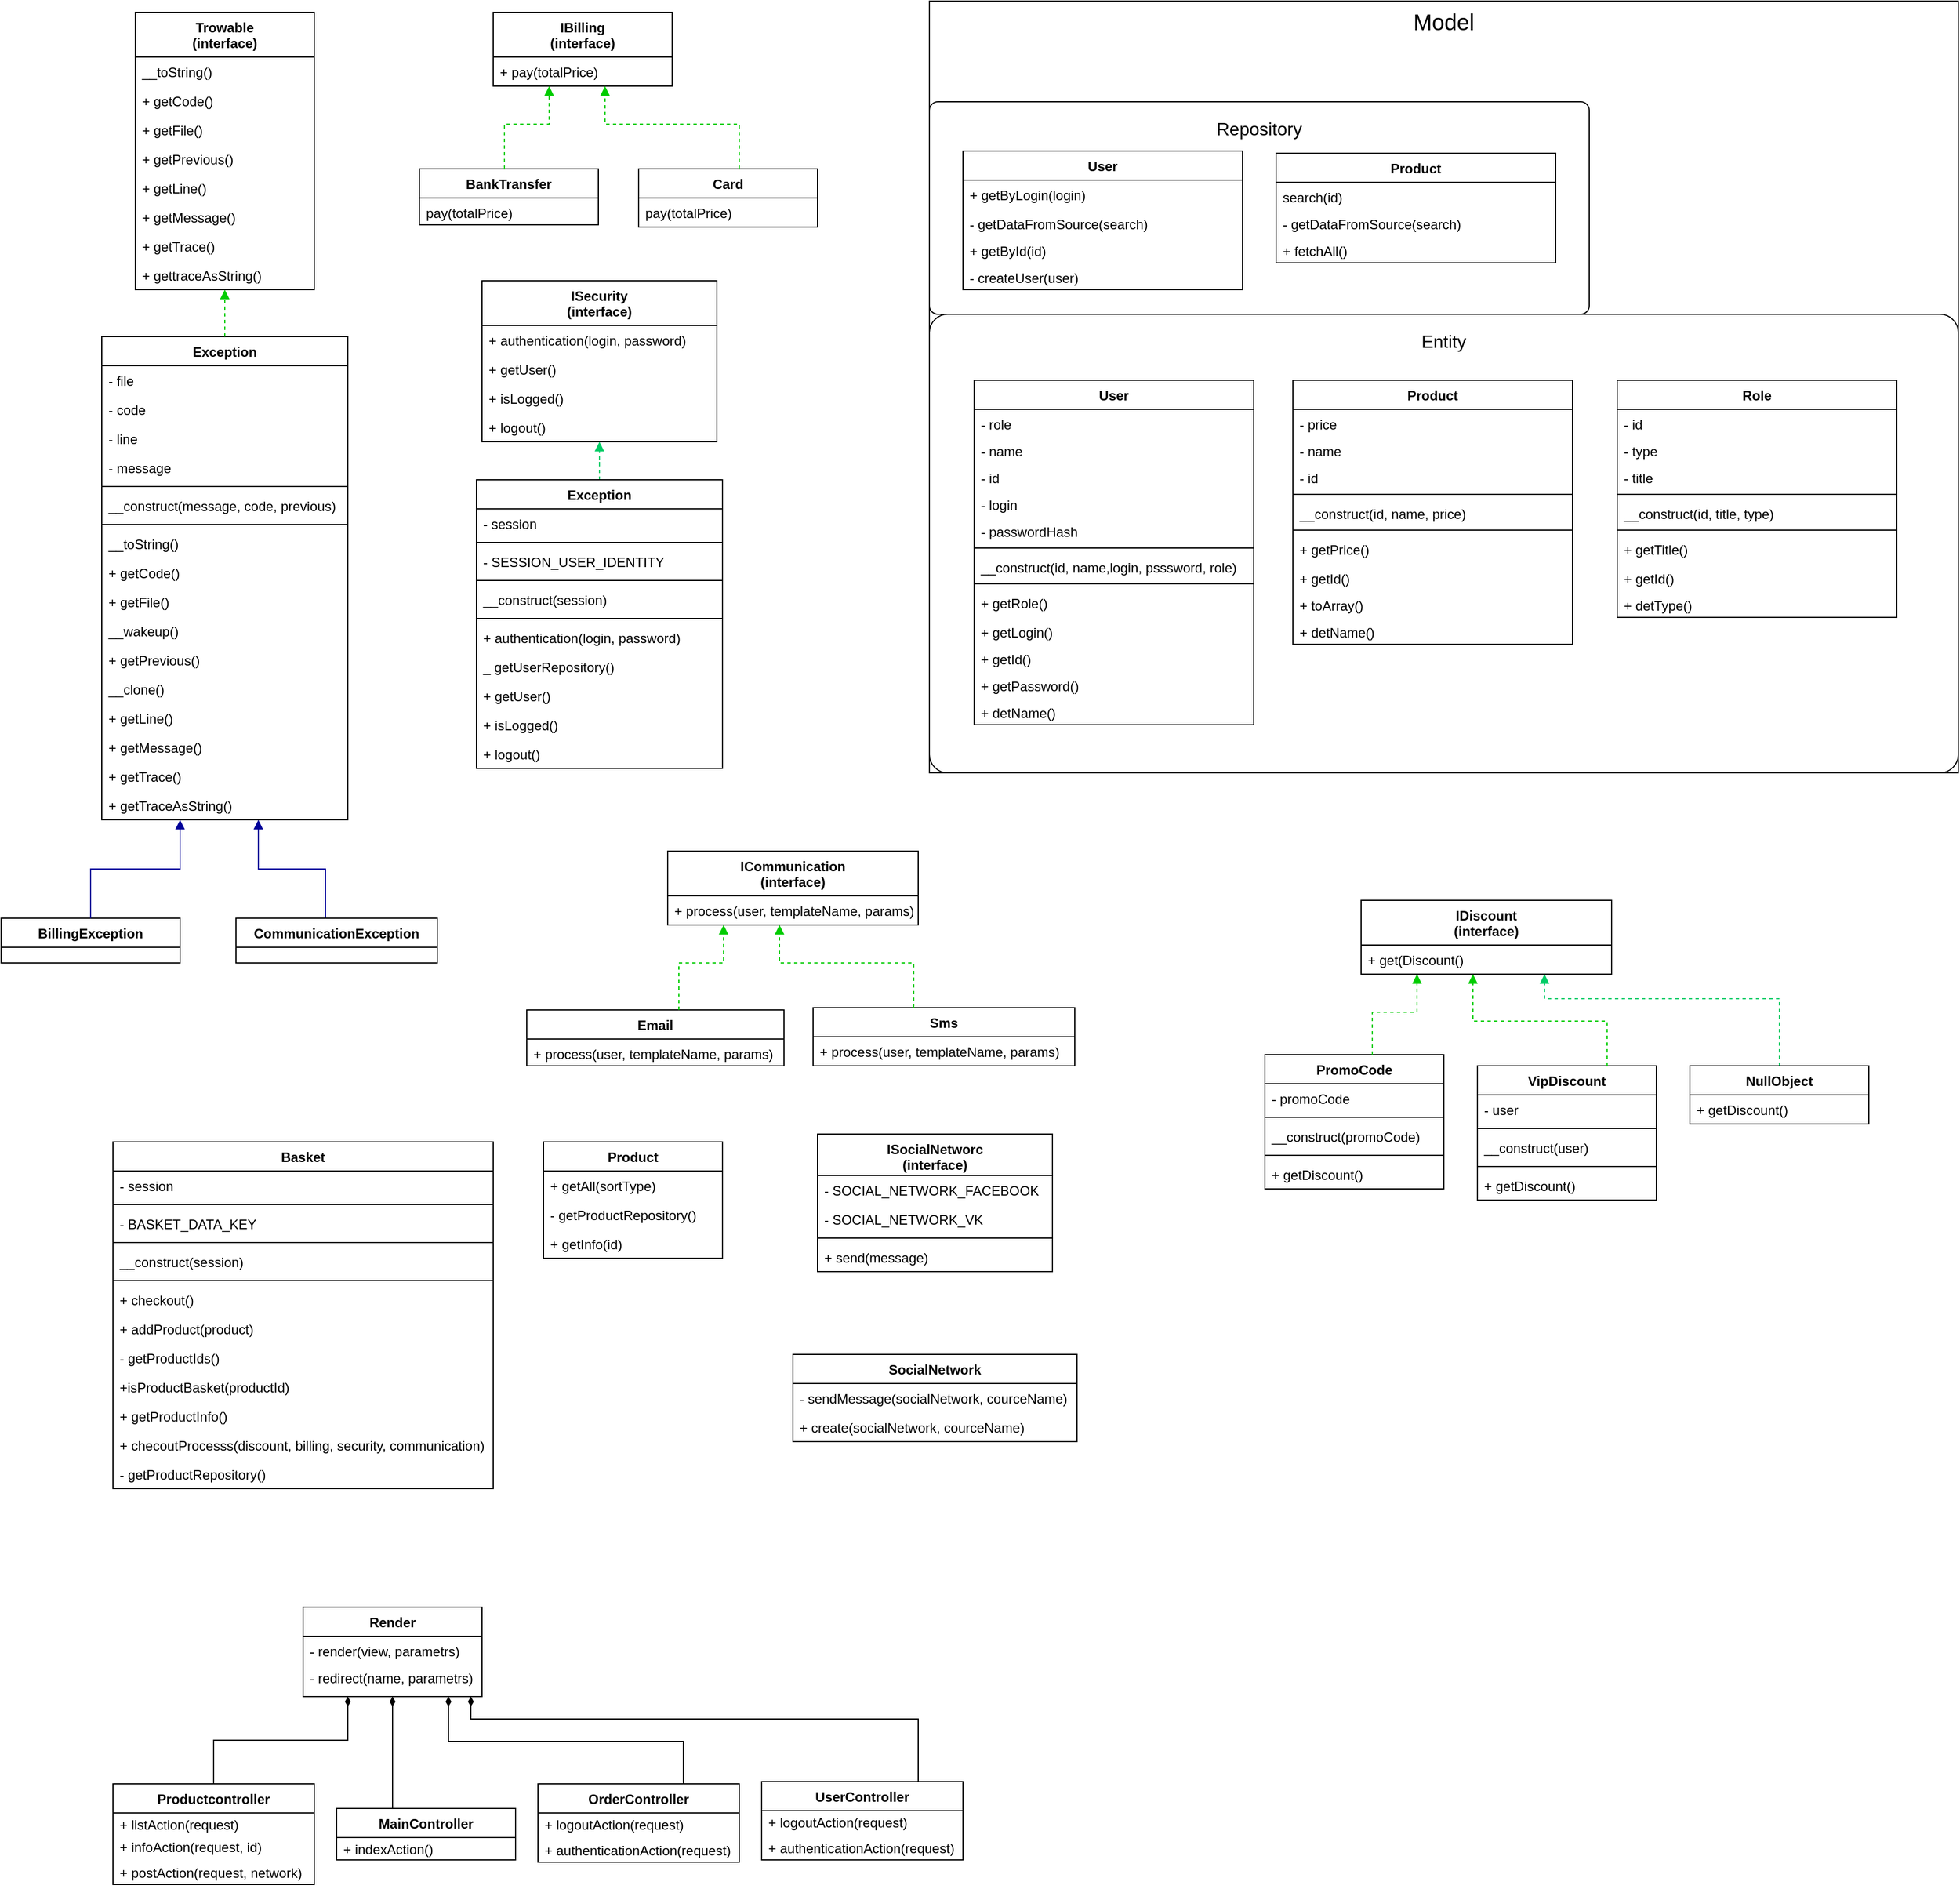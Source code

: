 <mxfile compressed="true" version="13.7.9" type="device"><diagram id="uSmr3fEIzn588PMdp9_C" name="src"><mxGraphModel dx="2926" dy="1669" grid="1" gridSize="10" guides="1" tooltips="1" connect="1" arrows="1" fold="1" page="1" pageScale="1" pageWidth="827" pageHeight="1169" math="0" shadow="0"><root><mxCell id="AjKoOlAmnbG5ZZsNRelX-0"/><mxCell id="AjKoOlAmnbG5ZZsNRelX-1" parent="AjKoOlAmnbG5ZZsNRelX-0"/><mxCell id="YxoAtzDly_9prA72UDL7-36" value="" style="group" vertex="1" connectable="0" parent="AjKoOlAmnbG5ZZsNRelX-1"><mxGeometry x="870" y="350" width="920" height="410" as="geometry"/></mxCell><mxCell id="fsxRMZ1pq0o8Eu8dnkQh-1" value="&lt;font style=&quot;font-size: 20px;&quot;&gt;Model&lt;/font&gt;" style="rounded=0;whiteSpace=wrap;html=1;strokeWidth=1;align=center;verticalAlign=top;fontSize=20;" vertex="1" parent="YxoAtzDly_9prA72UDL7-36"><mxGeometry y="-280" width="920" height="690" as="geometry"/></mxCell><mxCell id="YxoAtzDly_9prA72UDL7-0" value="&lt;p style=&quot;line-height: 100%&quot;&gt;&lt;span style=&quot;font-size: 16px&quot;&gt;Entity&lt;/span&gt;&lt;br&gt;&lt;/p&gt;" style="rounded=1;whiteSpace=wrap;html=1;align=center;perimeter=rectanglePerimeter;strokeWidth=1;perimeterSpacing=1;arcSize=4;verticalAlign=top;" vertex="1" parent="YxoAtzDly_9prA72UDL7-36"><mxGeometry width="920" height="410" as="geometry"/></mxCell><mxCell id="YxoAtzDly_9prA72UDL7-1" value="User" style="swimlane;fontStyle=1;align=center;verticalAlign=top;childLayout=stackLayout;horizontal=1;startSize=26;horizontalStack=0;resizeParent=1;resizeParentMax=0;resizeLast=0;collapsible=1;marginBottom=0;html=0;" vertex="1" parent="YxoAtzDly_9prA72UDL7-36"><mxGeometry x="40" y="59" width="250" height="308" as="geometry"/></mxCell><mxCell id="YxoAtzDly_9prA72UDL7-2" value="- role" style="text;strokeColor=none;fillColor=none;align=left;verticalAlign=top;spacingLeft=4;spacingRight=4;overflow=hidden;rotatable=0;points=[[0,0.5],[1,0.5]];portConstraint=eastwest;" vertex="1" parent="YxoAtzDly_9prA72UDL7-1"><mxGeometry y="26" width="250" height="24" as="geometry"/></mxCell><mxCell id="YxoAtzDly_9prA72UDL7-3" value="- name" style="text;strokeColor=none;fillColor=none;align=left;verticalAlign=top;spacingLeft=4;spacingRight=4;overflow=hidden;rotatable=0;points=[[0,0.5],[1,0.5]];portConstraint=eastwest;" vertex="1" parent="YxoAtzDly_9prA72UDL7-1"><mxGeometry y="50" width="250" height="24" as="geometry"/></mxCell><mxCell id="YxoAtzDly_9prA72UDL7-4" value="- id" style="text;strokeColor=none;fillColor=none;align=left;verticalAlign=top;spacingLeft=4;spacingRight=4;overflow=hidden;rotatable=0;points=[[0,0.5],[1,0.5]];portConstraint=eastwest;" vertex="1" parent="YxoAtzDly_9prA72UDL7-1"><mxGeometry y="74" width="250" height="24" as="geometry"/></mxCell><mxCell id="YxoAtzDly_9prA72UDL7-5" value="- login" style="text;strokeColor=none;fillColor=none;align=left;verticalAlign=top;spacingLeft=4;spacingRight=4;overflow=hidden;rotatable=0;points=[[0,0.5],[1,0.5]];portConstraint=eastwest;" vertex="1" parent="YxoAtzDly_9prA72UDL7-1"><mxGeometry y="98" width="250" height="24" as="geometry"/></mxCell><mxCell id="YxoAtzDly_9prA72UDL7-6" value="- passwordHash" style="text;strokeColor=none;fillColor=none;align=left;verticalAlign=top;spacingLeft=4;spacingRight=4;overflow=hidden;rotatable=0;points=[[0,0.5],[1,0.5]];portConstraint=eastwest;" vertex="1" parent="YxoAtzDly_9prA72UDL7-1"><mxGeometry y="122" width="250" height="24" as="geometry"/></mxCell><mxCell id="YxoAtzDly_9prA72UDL7-7" value="" style="line;strokeWidth=1;fillColor=none;align=left;verticalAlign=middle;spacingTop=-1;spacingLeft=3;spacingRight=3;rotatable=0;labelPosition=right;points=[];portConstraint=eastwest;" vertex="1" parent="YxoAtzDly_9prA72UDL7-1"><mxGeometry y="146" width="250" height="8" as="geometry"/></mxCell><mxCell id="YxoAtzDly_9prA72UDL7-8" value="__construct(id, name,login, psssword, role)" style="text;strokeColor=none;fillColor=none;align=left;verticalAlign=top;spacingLeft=4;spacingRight=4;overflow=hidden;rotatable=0;points=[[0,0.5],[1,0.5]];portConstraint=eastwest;" vertex="1" parent="YxoAtzDly_9prA72UDL7-1"><mxGeometry y="154" width="250" height="24" as="geometry"/></mxCell><mxCell id="YxoAtzDly_9prA72UDL7-9" value="" style="line;strokeWidth=1;fillColor=none;align=left;verticalAlign=middle;spacingTop=-1;spacingLeft=3;spacingRight=3;rotatable=0;labelPosition=right;points=[];portConstraint=eastwest;" vertex="1" parent="YxoAtzDly_9prA72UDL7-1"><mxGeometry y="178" width="250" height="8" as="geometry"/></mxCell><mxCell id="YxoAtzDly_9prA72UDL7-10" value="+ getRole()" style="text;strokeColor=none;fillColor=none;align=left;verticalAlign=top;spacingLeft=4;spacingRight=4;overflow=hidden;rotatable=0;points=[[0,0.5],[1,0.5]];portConstraint=eastwest;" vertex="1" parent="YxoAtzDly_9prA72UDL7-1"><mxGeometry y="186" width="250" height="26" as="geometry"/></mxCell><mxCell id="YxoAtzDly_9prA72UDL7-11" value="+ getLogin()" style="text;strokeColor=none;fillColor=none;align=left;verticalAlign=top;spacingLeft=4;spacingRight=4;overflow=hidden;rotatable=0;points=[[0,0.5],[1,0.5]];portConstraint=eastwest;" vertex="1" parent="YxoAtzDly_9prA72UDL7-1"><mxGeometry y="212" width="250" height="24" as="geometry"/></mxCell><mxCell id="YxoAtzDly_9prA72UDL7-12" value="+ getId()" style="text;strokeColor=none;fillColor=none;align=left;verticalAlign=top;spacingLeft=4;spacingRight=4;overflow=hidden;rotatable=0;points=[[0,0.5],[1,0.5]];portConstraint=eastwest;" vertex="1" parent="YxoAtzDly_9prA72UDL7-1"><mxGeometry y="236" width="250" height="24" as="geometry"/></mxCell><mxCell id="YxoAtzDly_9prA72UDL7-13" value="+ getPassword()" style="text;strokeColor=none;fillColor=none;align=left;verticalAlign=top;spacingLeft=4;spacingRight=4;overflow=hidden;rotatable=0;points=[[0,0.5],[1,0.5]];portConstraint=eastwest;" vertex="1" parent="YxoAtzDly_9prA72UDL7-1"><mxGeometry y="260" width="250" height="24" as="geometry"/></mxCell><mxCell id="YxoAtzDly_9prA72UDL7-14" value="+ detName()" style="text;strokeColor=none;fillColor=none;align=left;verticalAlign=top;spacingLeft=4;spacingRight=4;overflow=hidden;rotatable=0;points=[[0,0.5],[1,0.5]];portConstraint=eastwest;" vertex="1" parent="YxoAtzDly_9prA72UDL7-1"><mxGeometry y="284" width="250" height="24" as="geometry"/></mxCell><mxCell id="YxoAtzDly_9prA72UDL7-15" value="Product" style="swimlane;fontStyle=1;align=center;verticalAlign=top;childLayout=stackLayout;horizontal=1;startSize=26;horizontalStack=0;resizeParent=1;resizeParentMax=0;resizeLast=0;collapsible=1;marginBottom=0;html=0;" vertex="1" parent="YxoAtzDly_9prA72UDL7-36"><mxGeometry x="325" y="59" width="250" height="236" as="geometry"/></mxCell><mxCell id="YxoAtzDly_9prA72UDL7-16" value="- price" style="text;strokeColor=none;fillColor=none;align=left;verticalAlign=top;spacingLeft=4;spacingRight=4;overflow=hidden;rotatable=0;points=[[0,0.5],[1,0.5]];portConstraint=eastwest;" vertex="1" parent="YxoAtzDly_9prA72UDL7-15"><mxGeometry y="26" width="250" height="24" as="geometry"/></mxCell><mxCell id="YxoAtzDly_9prA72UDL7-17" value="- name" style="text;strokeColor=none;fillColor=none;align=left;verticalAlign=top;spacingLeft=4;spacingRight=4;overflow=hidden;rotatable=0;points=[[0,0.5],[1,0.5]];portConstraint=eastwest;" vertex="1" parent="YxoAtzDly_9prA72UDL7-15"><mxGeometry y="50" width="250" height="24" as="geometry"/></mxCell><mxCell id="YxoAtzDly_9prA72UDL7-18" value="- id" style="text;strokeColor=none;fillColor=none;align=left;verticalAlign=top;spacingLeft=4;spacingRight=4;overflow=hidden;rotatable=0;points=[[0,0.5],[1,0.5]];portConstraint=eastwest;" vertex="1" parent="YxoAtzDly_9prA72UDL7-15"><mxGeometry y="74" width="250" height="24" as="geometry"/></mxCell><mxCell id="YxoAtzDly_9prA72UDL7-19" value="" style="line;strokeWidth=1;fillColor=none;align=left;verticalAlign=middle;spacingTop=-1;spacingLeft=3;spacingRight=3;rotatable=0;labelPosition=right;points=[];portConstraint=eastwest;" vertex="1" parent="YxoAtzDly_9prA72UDL7-15"><mxGeometry y="98" width="250" height="8" as="geometry"/></mxCell><mxCell id="YxoAtzDly_9prA72UDL7-20" value="__construct(id, name, price)" style="text;strokeColor=none;fillColor=none;align=left;verticalAlign=top;spacingLeft=4;spacingRight=4;overflow=hidden;rotatable=0;points=[[0,0.5],[1,0.5]];portConstraint=eastwest;" vertex="1" parent="YxoAtzDly_9prA72UDL7-15"><mxGeometry y="106" width="250" height="24" as="geometry"/></mxCell><mxCell id="YxoAtzDly_9prA72UDL7-21" value="" style="line;strokeWidth=1;fillColor=none;align=left;verticalAlign=middle;spacingTop=-1;spacingLeft=3;spacingRight=3;rotatable=0;labelPosition=right;points=[];portConstraint=eastwest;" vertex="1" parent="YxoAtzDly_9prA72UDL7-15"><mxGeometry y="130" width="250" height="8" as="geometry"/></mxCell><mxCell id="YxoAtzDly_9prA72UDL7-22" value="+ getPrice()" style="text;strokeColor=none;fillColor=none;align=left;verticalAlign=top;spacingLeft=4;spacingRight=4;overflow=hidden;rotatable=0;points=[[0,0.5],[1,0.5]];portConstraint=eastwest;" vertex="1" parent="YxoAtzDly_9prA72UDL7-15"><mxGeometry y="138" width="250" height="26" as="geometry"/></mxCell><mxCell id="YxoAtzDly_9prA72UDL7-23" value="+ getId()" style="text;strokeColor=none;fillColor=none;align=left;verticalAlign=top;spacingLeft=4;spacingRight=4;overflow=hidden;rotatable=0;points=[[0,0.5],[1,0.5]];portConstraint=eastwest;" vertex="1" parent="YxoAtzDly_9prA72UDL7-15"><mxGeometry y="164" width="250" height="24" as="geometry"/></mxCell><mxCell id="YxoAtzDly_9prA72UDL7-24" value="+ toArray()" style="text;strokeColor=none;fillColor=none;align=left;verticalAlign=top;spacingLeft=4;spacingRight=4;overflow=hidden;rotatable=0;points=[[0,0.5],[1,0.5]];portConstraint=eastwest;" vertex="1" parent="YxoAtzDly_9prA72UDL7-15"><mxGeometry y="188" width="250" height="24" as="geometry"/></mxCell><mxCell id="YxoAtzDly_9prA72UDL7-25" value="+ detName()" style="text;strokeColor=none;fillColor=none;align=left;verticalAlign=top;spacingLeft=4;spacingRight=4;overflow=hidden;rotatable=0;points=[[0,0.5],[1,0.5]];portConstraint=eastwest;" vertex="1" parent="YxoAtzDly_9prA72UDL7-15"><mxGeometry y="212" width="250" height="24" as="geometry"/></mxCell><mxCell id="YxoAtzDly_9prA72UDL7-26" value="Role" style="swimlane;fontStyle=1;align=center;verticalAlign=top;childLayout=stackLayout;horizontal=1;startSize=26;horizontalStack=0;resizeParent=1;resizeParentMax=0;resizeLast=0;collapsible=1;marginBottom=0;html=0;" vertex="1" parent="YxoAtzDly_9prA72UDL7-36"><mxGeometry x="615" y="59" width="250" height="212" as="geometry"/></mxCell><mxCell id="YxoAtzDly_9prA72UDL7-27" value="- id" style="text;strokeColor=none;fillColor=none;align=left;verticalAlign=top;spacingLeft=4;spacingRight=4;overflow=hidden;rotatable=0;points=[[0,0.5],[1,0.5]];portConstraint=eastwest;" vertex="1" parent="YxoAtzDly_9prA72UDL7-26"><mxGeometry y="26" width="250" height="24" as="geometry"/></mxCell><mxCell id="YxoAtzDly_9prA72UDL7-28" value="- type" style="text;strokeColor=none;fillColor=none;align=left;verticalAlign=top;spacingLeft=4;spacingRight=4;overflow=hidden;rotatable=0;points=[[0,0.5],[1,0.5]];portConstraint=eastwest;" vertex="1" parent="YxoAtzDly_9prA72UDL7-26"><mxGeometry y="50" width="250" height="24" as="geometry"/></mxCell><mxCell id="YxoAtzDly_9prA72UDL7-29" value="- title" style="text;strokeColor=none;fillColor=none;align=left;verticalAlign=top;spacingLeft=4;spacingRight=4;overflow=hidden;rotatable=0;points=[[0,0.5],[1,0.5]];portConstraint=eastwest;" vertex="1" parent="YxoAtzDly_9prA72UDL7-26"><mxGeometry y="74" width="250" height="24" as="geometry"/></mxCell><mxCell id="YxoAtzDly_9prA72UDL7-30" value="" style="line;strokeWidth=1;fillColor=none;align=left;verticalAlign=middle;spacingTop=-1;spacingLeft=3;spacingRight=3;rotatable=0;labelPosition=right;points=[];portConstraint=eastwest;" vertex="1" parent="YxoAtzDly_9prA72UDL7-26"><mxGeometry y="98" width="250" height="8" as="geometry"/></mxCell><mxCell id="YxoAtzDly_9prA72UDL7-31" value="__construct(id, title, type)" style="text;strokeColor=none;fillColor=none;align=left;verticalAlign=top;spacingLeft=4;spacingRight=4;overflow=hidden;rotatable=0;points=[[0,0.5],[1,0.5]];portConstraint=eastwest;" vertex="1" parent="YxoAtzDly_9prA72UDL7-26"><mxGeometry y="106" width="250" height="24" as="geometry"/></mxCell><mxCell id="YxoAtzDly_9prA72UDL7-32" value="" style="line;strokeWidth=1;fillColor=none;align=left;verticalAlign=middle;spacingTop=-1;spacingLeft=3;spacingRight=3;rotatable=0;labelPosition=right;points=[];portConstraint=eastwest;" vertex="1" parent="YxoAtzDly_9prA72UDL7-26"><mxGeometry y="130" width="250" height="8" as="geometry"/></mxCell><mxCell id="YxoAtzDly_9prA72UDL7-33" value="+ getTitle()" style="text;strokeColor=none;fillColor=none;align=left;verticalAlign=top;spacingLeft=4;spacingRight=4;overflow=hidden;rotatable=0;points=[[0,0.5],[1,0.5]];portConstraint=eastwest;" vertex="1" parent="YxoAtzDly_9prA72UDL7-26"><mxGeometry y="138" width="250" height="26" as="geometry"/></mxCell><mxCell id="YxoAtzDly_9prA72UDL7-34" value="+ getId()" style="text;strokeColor=none;fillColor=none;align=left;verticalAlign=top;spacingLeft=4;spacingRight=4;overflow=hidden;rotatable=0;points=[[0,0.5],[1,0.5]];portConstraint=eastwest;" vertex="1" parent="YxoAtzDly_9prA72UDL7-26"><mxGeometry y="164" width="250" height="24" as="geometry"/></mxCell><mxCell id="YxoAtzDly_9prA72UDL7-35" value="+ detType()" style="text;strokeColor=none;fillColor=none;align=left;verticalAlign=top;spacingLeft=4;spacingRight=4;overflow=hidden;rotatable=0;points=[[0,0.5],[1,0.5]];portConstraint=eastwest;" vertex="1" parent="YxoAtzDly_9prA72UDL7-26"><mxGeometry y="188" width="250" height="24" as="geometry"/></mxCell><mxCell id="5Djy71Hk8HYuBLOif_Y2-0" value="&lt;p style=&quot;line-height: 100%&quot;&gt;&lt;span style=&quot;font-size: 16px&quot;&gt;Repository&lt;/span&gt;&lt;br&gt;&lt;/p&gt;" style="rounded=1;whiteSpace=wrap;html=1;align=center;perimeter=rectanglePerimeter;strokeWidth=1;perimeterSpacing=1;arcSize=4;verticalAlign=top;" vertex="1" parent="AjKoOlAmnbG5ZZsNRelX-1"><mxGeometry x="870" y="160" width="590" height="190" as="geometry"/></mxCell><mxCell id="5Djy71Hk8HYuBLOif_Y2-1" value="User" style="swimlane;fontStyle=1;align=center;verticalAlign=top;childLayout=stackLayout;horizontal=1;startSize=26;horizontalStack=0;resizeParent=1;resizeParentMax=0;resizeLast=0;collapsible=1;marginBottom=0;html=0;" vertex="1" parent="AjKoOlAmnbG5ZZsNRelX-1"><mxGeometry x="900" y="204" width="250" height="124" as="geometry"/></mxCell><mxCell id="5Djy71Hk8HYuBLOif_Y2-2" value="+ getByLogin(login)" style="text;strokeColor=none;fillColor=none;align=left;verticalAlign=top;spacingLeft=4;spacingRight=4;overflow=hidden;rotatable=0;points=[[0,0.5],[1,0.5]];portConstraint=eastwest;" vertex="1" parent="5Djy71Hk8HYuBLOif_Y2-1"><mxGeometry y="26" width="250" height="26" as="geometry"/></mxCell><mxCell id="5Djy71Hk8HYuBLOif_Y2-3" value="- getDataFromSource(search)" style="text;strokeColor=none;fillColor=none;align=left;verticalAlign=top;spacingLeft=4;spacingRight=4;overflow=hidden;rotatable=0;points=[[0,0.5],[1,0.5]];portConstraint=eastwest;" vertex="1" parent="5Djy71Hk8HYuBLOif_Y2-1"><mxGeometry y="52" width="250" height="24" as="geometry"/></mxCell><mxCell id="5Djy71Hk8HYuBLOif_Y2-4" value="+ getById(id)" style="text;strokeColor=none;fillColor=none;align=left;verticalAlign=top;spacingLeft=4;spacingRight=4;overflow=hidden;rotatable=0;points=[[0,0.5],[1,0.5]];portConstraint=eastwest;" vertex="1" parent="5Djy71Hk8HYuBLOif_Y2-1"><mxGeometry y="76" width="250" height="24" as="geometry"/></mxCell><mxCell id="5Djy71Hk8HYuBLOif_Y2-5" value="- createUser(user)" style="text;strokeColor=none;fillColor=none;align=left;verticalAlign=top;spacingLeft=4;spacingRight=4;overflow=hidden;rotatable=0;points=[[0,0.5],[1,0.5]];portConstraint=eastwest;" vertex="1" parent="5Djy71Hk8HYuBLOif_Y2-1"><mxGeometry y="100" width="250" height="24" as="geometry"/></mxCell><mxCell id="5Djy71Hk8HYuBLOif_Y2-6" value="Product" style="swimlane;fontStyle=1;align=center;verticalAlign=top;childLayout=stackLayout;horizontal=1;startSize=26;horizontalStack=0;resizeParent=1;resizeParentMax=0;resizeLast=0;collapsible=1;marginBottom=0;html=0;" vertex="1" parent="AjKoOlAmnbG5ZZsNRelX-1"><mxGeometry x="1180" y="206" width="250" height="98" as="geometry"/></mxCell><mxCell id="5Djy71Hk8HYuBLOif_Y2-7" value="search(id)" style="text;strokeColor=none;fillColor=none;align=left;verticalAlign=top;spacingLeft=4;spacingRight=4;overflow=hidden;rotatable=0;points=[[0,0.5],[1,0.5]];portConstraint=eastwest;" vertex="1" parent="5Djy71Hk8HYuBLOif_Y2-6"><mxGeometry y="26" width="250" height="24" as="geometry"/></mxCell><mxCell id="5Djy71Hk8HYuBLOif_Y2-8" value="- getDataFromSource(search)" style="text;strokeColor=none;fillColor=none;align=left;verticalAlign=top;spacingLeft=4;spacingRight=4;overflow=hidden;rotatable=0;points=[[0,0.5],[1,0.5]];portConstraint=eastwest;" vertex="1" parent="5Djy71Hk8HYuBLOif_Y2-6"><mxGeometry y="50" width="250" height="24" as="geometry"/></mxCell><mxCell id="5Djy71Hk8HYuBLOif_Y2-9" value="+ fetchAll()" style="text;strokeColor=none;fillColor=none;align=left;verticalAlign=top;spacingLeft=4;spacingRight=4;overflow=hidden;rotatable=0;points=[[0,0.5],[1,0.5]];portConstraint=eastwest;" vertex="1" parent="5Djy71Hk8HYuBLOif_Y2-6"><mxGeometry y="74" width="250" height="24" as="geometry"/></mxCell><mxCell id="MPSOg5i9q1U3nhRng5Eh-40" value="Basket" style="swimlane;fontStyle=1;align=center;verticalAlign=top;childLayout=stackLayout;horizontal=1;startSize=26;horizontalStack=0;resizeParent=1;resizeParentMax=0;resizeLast=0;collapsible=1;marginBottom=0;rounded=0;strokeWidth=1;fontSize=12;fontColor=#000000;html=0;" vertex="1" parent="AjKoOlAmnbG5ZZsNRelX-1"><mxGeometry x="140" y="1090" width="340" height="310" as="geometry"/></mxCell><mxCell id="MPSOg5i9q1U3nhRng5Eh-41" value="- session" style="text;strokeColor=none;fillColor=none;align=left;verticalAlign=top;spacingLeft=4;spacingRight=4;overflow=hidden;rotatable=0;points=[[0,0.5],[1,0.5]];portConstraint=eastwest;" vertex="1" parent="MPSOg5i9q1U3nhRng5Eh-40"><mxGeometry y="26" width="340" height="26" as="geometry"/></mxCell><mxCell id="MPSOg5i9q1U3nhRng5Eh-42" value="" style="line;strokeWidth=1;fillColor=none;align=left;verticalAlign=middle;spacingTop=-1;spacingLeft=3;spacingRight=3;rotatable=0;labelPosition=right;points=[];portConstraint=eastwest;" vertex="1" parent="MPSOg5i9q1U3nhRng5Eh-40"><mxGeometry y="52" width="340" height="8" as="geometry"/></mxCell><mxCell id="MPSOg5i9q1U3nhRng5Eh-43" value="- BASKET_DATA_KEY" style="text;strokeColor=none;fillColor=none;align=left;verticalAlign=top;spacingLeft=4;spacingRight=4;overflow=hidden;rotatable=0;points=[[0,0.5],[1,0.5]];portConstraint=eastwest;" vertex="1" parent="MPSOg5i9q1U3nhRng5Eh-40"><mxGeometry y="60" width="340" height="26" as="geometry"/></mxCell><mxCell id="MPSOg5i9q1U3nhRng5Eh-44" value="" style="line;strokeWidth=1;fillColor=none;align=left;verticalAlign=middle;spacingTop=-1;spacingLeft=3;spacingRight=3;rotatable=0;labelPosition=right;points=[];portConstraint=eastwest;" vertex="1" parent="MPSOg5i9q1U3nhRng5Eh-40"><mxGeometry y="86" width="340" height="8" as="geometry"/></mxCell><mxCell id="MPSOg5i9q1U3nhRng5Eh-46" value="__construct(session)" style="text;strokeColor=none;fillColor=none;align=left;verticalAlign=top;spacingLeft=4;spacingRight=4;overflow=hidden;rotatable=0;points=[[0,0.5],[1,0.5]];portConstraint=eastwest;" vertex="1" parent="MPSOg5i9q1U3nhRng5Eh-40"><mxGeometry y="94" width="340" height="26" as="geometry"/></mxCell><mxCell id="MPSOg5i9q1U3nhRng5Eh-45" value="" style="line;strokeWidth=1;fillColor=none;align=left;verticalAlign=middle;spacingTop=-1;spacingLeft=3;spacingRight=3;rotatable=0;labelPosition=right;points=[];portConstraint=eastwest;" vertex="1" parent="MPSOg5i9q1U3nhRng5Eh-40"><mxGeometry y="120" width="340" height="8" as="geometry"/></mxCell><mxCell id="MPSOg5i9q1U3nhRng5Eh-47" value="+ checkout()" style="text;strokeColor=none;fillColor=none;align=left;verticalAlign=top;spacingLeft=4;spacingRight=4;overflow=hidden;rotatable=0;points=[[0,0.5],[1,0.5]];portConstraint=eastwest;" vertex="1" parent="MPSOg5i9q1U3nhRng5Eh-40"><mxGeometry y="128" width="340" height="26" as="geometry"/></mxCell><mxCell id="MPSOg5i9q1U3nhRng5Eh-48" value="+ addProduct(product)" style="text;strokeColor=none;fillColor=none;align=left;verticalAlign=top;spacingLeft=4;spacingRight=4;overflow=hidden;rotatable=0;points=[[0,0.5],[1,0.5]];portConstraint=eastwest;" vertex="1" parent="MPSOg5i9q1U3nhRng5Eh-40"><mxGeometry y="154" width="340" height="26" as="geometry"/></mxCell><mxCell id="MPSOg5i9q1U3nhRng5Eh-49" value="- getProductIds()" style="text;strokeColor=none;fillColor=none;align=left;verticalAlign=top;spacingLeft=4;spacingRight=4;overflow=hidden;rotatable=0;points=[[0,0.5],[1,0.5]];portConstraint=eastwest;" vertex="1" parent="MPSOg5i9q1U3nhRng5Eh-40"><mxGeometry y="180" width="340" height="26" as="geometry"/></mxCell><mxCell id="MPSOg5i9q1U3nhRng5Eh-50" value="+isProductBasket(productId)" style="text;strokeColor=none;fillColor=none;align=left;verticalAlign=top;spacingLeft=4;spacingRight=4;overflow=hidden;rotatable=0;points=[[0,0.5],[1,0.5]];portConstraint=eastwest;" vertex="1" parent="MPSOg5i9q1U3nhRng5Eh-40"><mxGeometry y="206" width="340" height="26" as="geometry"/></mxCell><mxCell id="MPSOg5i9q1U3nhRng5Eh-51" value="+ getProductInfo()" style="text;strokeColor=none;fillColor=none;align=left;verticalAlign=top;spacingLeft=4;spacingRight=4;overflow=hidden;rotatable=0;points=[[0,0.5],[1,0.5]];portConstraint=eastwest;" vertex="1" parent="MPSOg5i9q1U3nhRng5Eh-40"><mxGeometry y="232" width="340" height="26" as="geometry"/></mxCell><mxCell id="MPSOg5i9q1U3nhRng5Eh-52" value="+ checoutProcesss(discount, billing, security, communication)" style="text;strokeColor=none;fillColor=none;align=left;verticalAlign=top;spacingLeft=4;spacingRight=4;overflow=hidden;rotatable=0;points=[[0,0.5],[1,0.5]];portConstraint=eastwest;" vertex="1" parent="MPSOg5i9q1U3nhRng5Eh-40"><mxGeometry y="258" width="340" height="26" as="geometry"/></mxCell><mxCell id="MPSOg5i9q1U3nhRng5Eh-53" value="- getProductRepository()" style="text;strokeColor=none;fillColor=none;align=left;verticalAlign=top;spacingLeft=4;spacingRight=4;overflow=hidden;rotatable=0;points=[[0,0.5],[1,0.5]];portConstraint=eastwest;" vertex="1" parent="MPSOg5i9q1U3nhRng5Eh-40"><mxGeometry y="284" width="340" height="26" as="geometry"/></mxCell><mxCell id="MPSOg5i9q1U3nhRng5Eh-54" value="Product" style="swimlane;fontStyle=1;align=center;verticalAlign=top;childLayout=stackLayout;horizontal=1;startSize=26;horizontalStack=0;resizeParent=1;resizeParentMax=0;resizeLast=0;collapsible=1;marginBottom=0;rounded=0;strokeWidth=1;fontSize=12;fontColor=#000000;html=0;" vertex="1" parent="AjKoOlAmnbG5ZZsNRelX-1"><mxGeometry x="525" y="1090" width="160" height="104" as="geometry"/></mxCell><mxCell id="MPSOg5i9q1U3nhRng5Eh-55" value="+ getAll(sortType)" style="text;strokeColor=none;fillColor=none;align=left;verticalAlign=top;spacingLeft=4;spacingRight=4;overflow=hidden;rotatable=0;points=[[0,0.5],[1,0.5]];portConstraint=eastwest;" vertex="1" parent="MPSOg5i9q1U3nhRng5Eh-54"><mxGeometry y="26" width="160" height="26" as="geometry"/></mxCell><mxCell id="MPSOg5i9q1U3nhRng5Eh-57" value="- getProductRepository()" style="text;strokeColor=none;fillColor=none;align=left;verticalAlign=top;spacingLeft=4;spacingRight=4;overflow=hidden;rotatable=0;points=[[0,0.5],[1,0.5]];portConstraint=eastwest;" vertex="1" parent="MPSOg5i9q1U3nhRng5Eh-54"><mxGeometry y="52" width="160" height="26" as="geometry"/></mxCell><mxCell id="MPSOg5i9q1U3nhRng5Eh-58" value="+ getInfo(id)" style="text;strokeColor=none;fillColor=none;align=left;verticalAlign=top;spacingLeft=4;spacingRight=4;overflow=hidden;rotatable=0;points=[[0,0.5],[1,0.5]];portConstraint=eastwest;" vertex="1" parent="MPSOg5i9q1U3nhRng5Eh-54"><mxGeometry y="78" width="160" height="26" as="geometry"/></mxCell><mxCell id="MPSOg5i9q1U3nhRng5Eh-64" value="ISocialNetworc&#10;(interface)" style="swimlane;fontStyle=1;align=center;verticalAlign=top;childLayout=stackLayout;horizontal=1;startSize=37;horizontalStack=0;resizeParent=1;resizeParentMax=0;resizeLast=0;collapsible=1;marginBottom=0;rounded=0;strokeWidth=1;fontSize=12;fontColor=#000000;html=0;" vertex="1" parent="AjKoOlAmnbG5ZZsNRelX-1"><mxGeometry x="770" y="1083" width="210" height="123" as="geometry"/></mxCell><mxCell id="MPSOg5i9q1U3nhRng5Eh-65" value="- SOCIAL_NETWORK_FACEBOOK" style="text;strokeColor=none;fillColor=none;align=left;verticalAlign=top;spacingLeft=4;spacingRight=4;overflow=hidden;rotatable=0;points=[[0,0.5],[1,0.5]];portConstraint=eastwest;" vertex="1" parent="MPSOg5i9q1U3nhRng5Eh-64"><mxGeometry y="37" width="210" height="26" as="geometry"/></mxCell><mxCell id="MPSOg5i9q1U3nhRng5Eh-67" value="- SOCIAL_NETWORK_VK" style="text;strokeColor=none;fillColor=none;align=left;verticalAlign=top;spacingLeft=4;spacingRight=4;overflow=hidden;rotatable=0;points=[[0,0.5],[1,0.5]];portConstraint=eastwest;" vertex="1" parent="MPSOg5i9q1U3nhRng5Eh-64"><mxGeometry y="63" width="210" height="26" as="geometry"/></mxCell><mxCell id="MPSOg5i9q1U3nhRng5Eh-66" value="" style="line;strokeWidth=1;fillColor=none;align=left;verticalAlign=middle;spacingTop=-1;spacingLeft=3;spacingRight=3;rotatable=0;labelPosition=right;points=[];portConstraint=eastwest;" vertex="1" parent="MPSOg5i9q1U3nhRng5Eh-64"><mxGeometry y="89" width="210" height="8" as="geometry"/></mxCell><mxCell id="MPSOg5i9q1U3nhRng5Eh-70" value="+ send(message)" style="text;strokeColor=none;fillColor=none;align=left;verticalAlign=top;spacingLeft=4;spacingRight=4;overflow=hidden;rotatable=0;points=[[0,0.5],[1,0.5]];portConstraint=eastwest;" vertex="1" parent="MPSOg5i9q1U3nhRng5Eh-64"><mxGeometry y="97" width="210" height="26" as="geometry"/></mxCell><mxCell id="MPSOg5i9q1U3nhRng5Eh-59" value="SocialNetwork" style="swimlane;fontStyle=1;align=center;verticalAlign=top;childLayout=stackLayout;horizontal=1;startSize=26;horizontalStack=0;resizeParent=1;resizeParentMax=0;resizeLast=0;collapsible=1;marginBottom=0;rounded=0;strokeWidth=1;fontSize=12;fontColor=#000000;html=0;" vertex="1" parent="AjKoOlAmnbG5ZZsNRelX-1"><mxGeometry x="748" y="1280" width="254" height="78" as="geometry"/></mxCell><mxCell id="MPSOg5i9q1U3nhRng5Eh-62" value="- sendMessage(socialNetwork, courceName)" style="text;strokeColor=none;fillColor=none;align=left;verticalAlign=top;spacingLeft=4;spacingRight=4;overflow=hidden;rotatable=0;points=[[0,0.5],[1,0.5]];portConstraint=eastwest;" vertex="1" parent="MPSOg5i9q1U3nhRng5Eh-59"><mxGeometry y="26" width="254" height="26" as="geometry"/></mxCell><mxCell id="MPSOg5i9q1U3nhRng5Eh-63" value="+ create(socialNetwork, courceName)" style="text;strokeColor=none;fillColor=none;align=left;verticalAlign=top;spacingLeft=4;spacingRight=4;overflow=hidden;rotatable=0;points=[[0,0.5],[1,0.5]];portConstraint=eastwest;" vertex="1" parent="MPSOg5i9q1U3nhRng5Eh-59"><mxGeometry y="52" width="254" height="26" as="geometry"/></mxCell><mxCell id="6hVWI8ojUrGuQ73uXnT_-19" value="" style="group" vertex="1" connectable="0" parent="AjKoOlAmnbG5ZZsNRelX-1"><mxGeometry x="140" y="1506" width="760" height="248" as="geometry"/></mxCell><mxCell id="6hVWI8ojUrGuQ73uXnT_-0" value="Render" style="swimlane;fontStyle=1;align=center;verticalAlign=top;childLayout=stackLayout;horizontal=1;startSize=26;horizontalStack=0;resizeParent=1;resizeParentMax=0;resizeLast=0;collapsible=1;marginBottom=0;" vertex="1" parent="6hVWI8ojUrGuQ73uXnT_-19"><mxGeometry x="170" width="160" height="80" as="geometry"><mxRectangle x="140" y="450" width="100" height="26" as="alternateBounds"/></mxGeometry></mxCell><mxCell id="6hVWI8ojUrGuQ73uXnT_-1" value="- render(view, parametrs)" style="text;strokeColor=none;fillColor=none;align=left;verticalAlign=top;spacingLeft=4;spacingRight=4;overflow=hidden;rotatable=0;points=[[0,0.5],[1,0.5]];portConstraint=eastwest;" vertex="1" parent="6hVWI8ojUrGuQ73uXnT_-0"><mxGeometry y="26" width="160" height="24" as="geometry"/></mxCell><mxCell id="6hVWI8ojUrGuQ73uXnT_-2" value="- redirect(name, parametrs)" style="text;spacingLeft=4;" vertex="1" parent="6hVWI8ojUrGuQ73uXnT_-0"><mxGeometry y="50" width="160" height="30" as="geometry"/></mxCell><mxCell id="6hVWI8ojUrGuQ73uXnT_-5" value="Productcontroller" style="swimlane;fontStyle=1;align=center;verticalAlign=top;childLayout=stackLayout;horizontal=1;startSize=26;horizontalStack=0;resizeParent=1;resizeParentMax=0;resizeLast=0;collapsible=1;marginBottom=0;" vertex="1" parent="6hVWI8ojUrGuQ73uXnT_-19"><mxGeometry y="158" width="180" height="90" as="geometry"/></mxCell><mxCell id="6hVWI8ojUrGuQ73uXnT_-6" value="+ listAction(request)" style="text;strokeColor=none;fillColor=none;align=left;verticalAlign=middle;rounded=0;spacingLeft=4;" vertex="1" parent="6hVWI8ojUrGuQ73uXnT_-5"><mxGeometry y="26" width="180" height="20" as="geometry"/></mxCell><mxCell id="6hVWI8ojUrGuQ73uXnT_-7" value="+ infoAction(request, id)" style="text;strokeColor=none;fillColor=none;align=left;verticalAlign=middle;rounded=0;spacingLeft=4;" vertex="1" parent="6hVWI8ojUrGuQ73uXnT_-5"><mxGeometry y="46" width="180" height="20" as="geometry"/></mxCell><mxCell id="6hVWI8ojUrGuQ73uXnT_-8" value="+ postAction(request, network)" style="text;strokeColor=none;fillColor=none;align=left;verticalAlign=top;spacingLeft=4;spacingRight=4;overflow=hidden;rotatable=0;points=[[0,0.5],[1,0.5]];portConstraint=eastwest;" vertex="1" parent="6hVWI8ojUrGuQ73uXnT_-5"><mxGeometry y="66" width="180" height="24" as="geometry"/></mxCell><mxCell id="6hVWI8ojUrGuQ73uXnT_-4" style="edgeStyle=orthogonalEdgeStyle;rounded=0;orthogonalLoop=1;jettySize=auto;html=1;endArrow=diamondThin;endFill=1;" edge="1" parent="6hVWI8ojUrGuQ73uXnT_-19" source="6hVWI8ojUrGuQ73uXnT_-5" target="6hVWI8ojUrGuQ73uXnT_-0"><mxGeometry relative="1" as="geometry"><Array as="points"><mxPoint x="90" y="119"/><mxPoint x="210" y="119"/></Array></mxGeometry></mxCell><mxCell id="6hVWI8ojUrGuQ73uXnT_-11" value="MainController" style="swimlane;fontStyle=1;align=center;verticalAlign=top;childLayout=stackLayout;horizontal=1;startSize=26;horizontalStack=0;resizeParent=1;resizeParentMax=0;resizeLast=0;collapsible=1;marginBottom=0;" vertex="1" parent="6hVWI8ojUrGuQ73uXnT_-19"><mxGeometry x="200" y="180" width="160" height="46" as="geometry"/></mxCell><mxCell id="6hVWI8ojUrGuQ73uXnT_-12" value="+ indexAction()" style="text;strokeColor=none;fillColor=none;align=left;verticalAlign=middle;rounded=0;spacingLeft=4;" vertex="1" parent="6hVWI8ojUrGuQ73uXnT_-11"><mxGeometry y="26" width="160" height="20" as="geometry"/></mxCell><mxCell id="6hVWI8ojUrGuQ73uXnT_-3" style="edgeStyle=orthogonalEdgeStyle;rounded=0;orthogonalLoop=1;jettySize=auto;html=1;endArrow=diamondThin;endFill=1;" edge="1" parent="6hVWI8ojUrGuQ73uXnT_-19" source="6hVWI8ojUrGuQ73uXnT_-11" target="6hVWI8ojUrGuQ73uXnT_-0"><mxGeometry relative="1" as="geometry"><Array as="points"><mxPoint x="250" y="140"/><mxPoint x="250" y="140"/></Array></mxGeometry></mxCell><mxCell id="6hVWI8ojUrGuQ73uXnT_-13" value="OrderController" style="swimlane;fontStyle=1;align=center;verticalAlign=top;childLayout=stackLayout;horizontal=1;startSize=26;horizontalStack=0;resizeParent=1;resizeParentMax=0;resizeLast=0;collapsible=1;marginBottom=0;" vertex="1" parent="6hVWI8ojUrGuQ73uXnT_-19"><mxGeometry x="380" y="158" width="180" height="70" as="geometry"/></mxCell><mxCell id="6hVWI8ojUrGuQ73uXnT_-14" value="+ logoutAction(request)" style="text;strokeColor=none;fillColor=none;align=left;verticalAlign=middle;rounded=0;spacingLeft=4;" vertex="1" parent="6hVWI8ojUrGuQ73uXnT_-13"><mxGeometry y="26" width="180" height="20" as="geometry"/></mxCell><mxCell id="6hVWI8ojUrGuQ73uXnT_-15" value="+ authenticationAction(request)" style="text;strokeColor=none;fillColor=none;align=left;verticalAlign=top;spacingLeft=4;spacingRight=4;overflow=hidden;rotatable=0;points=[[0,0.5],[1,0.5]];portConstraint=eastwest;" vertex="1" parent="6hVWI8ojUrGuQ73uXnT_-13"><mxGeometry y="46" width="180" height="24" as="geometry"/></mxCell><mxCell id="6hVWI8ojUrGuQ73uXnT_-9" style="edgeStyle=orthogonalEdgeStyle;rounded=0;orthogonalLoop=1;jettySize=auto;html=1;endArrow=diamondThin;endFill=1;" edge="1" parent="6hVWI8ojUrGuQ73uXnT_-19" source="6hVWI8ojUrGuQ73uXnT_-13" target="6hVWI8ojUrGuQ73uXnT_-0"><mxGeometry relative="1" as="geometry"><Array as="points"><mxPoint x="510" y="120"/><mxPoint x="300" y="120"/></Array></mxGeometry></mxCell><mxCell id="6hVWI8ojUrGuQ73uXnT_-16" value="UserController" style="swimlane;fontStyle=1;align=center;verticalAlign=top;childLayout=stackLayout;horizontal=1;startSize=26;horizontalStack=0;resizeParent=1;resizeParentMax=0;resizeLast=0;collapsible=1;marginBottom=0;" vertex="1" parent="6hVWI8ojUrGuQ73uXnT_-19"><mxGeometry x="580" y="156" width="180" height="70" as="geometry"/></mxCell><mxCell id="6hVWI8ojUrGuQ73uXnT_-17" value="+ logoutAction(request)" style="text;strokeColor=none;fillColor=none;align=left;verticalAlign=middle;rounded=0;spacingLeft=4;" vertex="1" parent="6hVWI8ojUrGuQ73uXnT_-16"><mxGeometry y="26" width="180" height="20" as="geometry"/></mxCell><mxCell id="6hVWI8ojUrGuQ73uXnT_-18" value="+ authenticationAction(request)" style="text;strokeColor=none;fillColor=none;align=left;verticalAlign=top;spacingLeft=4;spacingRight=4;overflow=hidden;rotatable=0;points=[[0,0.5],[1,0.5]];portConstraint=eastwest;" vertex="1" parent="6hVWI8ojUrGuQ73uXnT_-16"><mxGeometry y="46" width="180" height="24" as="geometry"/></mxCell><mxCell id="6hVWI8ojUrGuQ73uXnT_-10" style="edgeStyle=orthogonalEdgeStyle;rounded=0;orthogonalLoop=1;jettySize=auto;html=1;endArrow=diamondThin;endFill=1;" edge="1" parent="6hVWI8ojUrGuQ73uXnT_-19" source="6hVWI8ojUrGuQ73uXnT_-16" target="6hVWI8ojUrGuQ73uXnT_-0"><mxGeometry relative="1" as="geometry"><Array as="points"><mxPoint x="720" y="100"/><mxPoint x="320" y="100"/></Array></mxGeometry></mxCell><mxCell id="6hVWI8ojUrGuQ73uXnT_-20" value="" style="group" vertex="1" connectable="0" parent="AjKoOlAmnbG5ZZsNRelX-1"><mxGeometry x="1170" y="874" width="540" height="268" as="geometry"/></mxCell><mxCell id="MPSOg5i9q1U3nhRng5Eh-16" value="IDiscount&#10;(interface)" style="swimlane;fontStyle=1;align=center;verticalAlign=top;childLayout=stackLayout;horizontal=1;startSize=40;horizontalStack=0;resizeParent=1;resizeParentMax=0;resizeLast=0;collapsible=1;marginBottom=0;rounded=0;strokeWidth=1;html=0;" vertex="1" parent="6hVWI8ojUrGuQ73uXnT_-20"><mxGeometry x="86" width="224" height="66" as="geometry"/></mxCell><mxCell id="MPSOg5i9q1U3nhRng5Eh-17" value="+ get(Discount()" style="text;strokeColor=none;fillColor=none;align=left;verticalAlign=top;spacingLeft=4;spacingRight=4;overflow=hidden;rotatable=0;points=[[0,0.5],[1,0.5]];portConstraint=eastwest;" vertex="1" parent="MPSOg5i9q1U3nhRng5Eh-16"><mxGeometry y="40" width="224" height="26" as="geometry"/></mxCell><mxCell id="MPSOg5i9q1U3nhRng5Eh-20" value="PromoCode" style="swimlane;fontStyle=1;align=center;verticalAlign=top;childLayout=stackLayout;horizontal=1;startSize=26;horizontalStack=0;resizeParent=1;resizeParentMax=0;resizeLast=0;collapsible=1;marginBottom=0;rounded=0;strokeWidth=1;fontSize=12;html=0;" vertex="1" parent="6hVWI8ojUrGuQ73uXnT_-20"><mxGeometry y="138" width="160" height="120" as="geometry"/></mxCell><mxCell id="MPSOg5i9q1U3nhRng5Eh-21" value="- promoCode" style="text;strokeColor=none;fillColor=none;align=left;verticalAlign=top;spacingLeft=4;spacingRight=4;overflow=hidden;rotatable=0;points=[[0,0.5],[1,0.5]];portConstraint=eastwest;" vertex="1" parent="MPSOg5i9q1U3nhRng5Eh-20"><mxGeometry y="26" width="160" height="26" as="geometry"/></mxCell><mxCell id="MPSOg5i9q1U3nhRng5Eh-22" value="" style="line;strokeWidth=1;fillColor=none;align=left;verticalAlign=middle;spacingTop=-1;spacingLeft=3;spacingRight=3;rotatable=0;labelPosition=right;points=[];portConstraint=eastwest;" vertex="1" parent="MPSOg5i9q1U3nhRng5Eh-20"><mxGeometry y="52" width="160" height="8" as="geometry"/></mxCell><mxCell id="MPSOg5i9q1U3nhRng5Eh-23" value="__construct(promoCode)" style="text;strokeColor=none;fillColor=none;align=left;verticalAlign=top;spacingLeft=4;spacingRight=4;overflow=hidden;rotatable=0;points=[[0,0.5],[1,0.5]];portConstraint=eastwest;" vertex="1" parent="MPSOg5i9q1U3nhRng5Eh-20"><mxGeometry y="60" width="160" height="26" as="geometry"/></mxCell><mxCell id="MPSOg5i9q1U3nhRng5Eh-24" value="" style="line;strokeWidth=1;fillColor=none;align=left;verticalAlign=middle;spacingTop=-1;spacingLeft=3;spacingRight=3;rotatable=0;labelPosition=right;points=[];portConstraint=eastwest;" vertex="1" parent="MPSOg5i9q1U3nhRng5Eh-20"><mxGeometry y="86" width="160" height="8" as="geometry"/></mxCell><mxCell id="MPSOg5i9q1U3nhRng5Eh-25" value="+ getDiscount()" style="text;strokeColor=none;fillColor=none;align=left;verticalAlign=top;spacingLeft=4;spacingRight=4;overflow=hidden;rotatable=0;points=[[0,0.5],[1,0.5]];portConstraint=eastwest;" vertex="1" parent="MPSOg5i9q1U3nhRng5Eh-20"><mxGeometry y="94" width="160" height="26" as="geometry"/></mxCell><mxCell id="MPSOg5i9q1U3nhRng5Eh-12" style="edgeStyle=orthogonalEdgeStyle;rounded=0;orthogonalLoop=1;jettySize=auto;html=1;dashed=1;endArrow=block;endFill=1;strokeColor=#00CC00;" edge="1" parent="6hVWI8ojUrGuQ73uXnT_-20" source="MPSOg5i9q1U3nhRng5Eh-20" target="MPSOg5i9q1U3nhRng5Eh-16"><mxGeometry relative="1" as="geometry"><Array as="points"><mxPoint x="96" y="100"/><mxPoint x="136" y="100"/></Array><mxPoint x="96" y="142" as="sourcePoint"/></mxGeometry></mxCell><mxCell id="MPSOg5i9q1U3nhRng5Eh-26" value="VipDiscount" style="swimlane;fontStyle=1;align=center;verticalAlign=top;childLayout=stackLayout;horizontal=1;startSize=26;horizontalStack=0;resizeParent=1;resizeParentMax=0;resizeLast=0;collapsible=1;marginBottom=0;rounded=0;strokeWidth=1;fontSize=12;html=0;" vertex="1" parent="6hVWI8ojUrGuQ73uXnT_-20"><mxGeometry x="190" y="148" width="160" height="120" as="geometry"/></mxCell><mxCell id="MPSOg5i9q1U3nhRng5Eh-27" value="- user" style="text;strokeColor=none;fillColor=none;align=left;verticalAlign=top;spacingLeft=4;spacingRight=4;overflow=hidden;rotatable=0;points=[[0,0.5],[1,0.5]];portConstraint=eastwest;" vertex="1" parent="MPSOg5i9q1U3nhRng5Eh-26"><mxGeometry y="26" width="160" height="26" as="geometry"/></mxCell><mxCell id="MPSOg5i9q1U3nhRng5Eh-28" value="" style="line;strokeWidth=1;fillColor=none;align=left;verticalAlign=middle;spacingTop=-1;spacingLeft=3;spacingRight=3;rotatable=0;labelPosition=right;points=[];portConstraint=eastwest;" vertex="1" parent="MPSOg5i9q1U3nhRng5Eh-26"><mxGeometry y="52" width="160" height="8" as="geometry"/></mxCell><mxCell id="MPSOg5i9q1U3nhRng5Eh-29" value="__construct(user)" style="text;strokeColor=none;fillColor=none;align=left;verticalAlign=top;spacingLeft=4;spacingRight=4;overflow=hidden;rotatable=0;points=[[0,0.5],[1,0.5]];portConstraint=eastwest;" vertex="1" parent="MPSOg5i9q1U3nhRng5Eh-26"><mxGeometry y="60" width="160" height="26" as="geometry"/></mxCell><mxCell id="MPSOg5i9q1U3nhRng5Eh-30" value="" style="line;strokeWidth=1;fillColor=none;align=left;verticalAlign=middle;spacingTop=-1;spacingLeft=3;spacingRight=3;rotatable=0;labelPosition=right;points=[];portConstraint=eastwest;" vertex="1" parent="MPSOg5i9q1U3nhRng5Eh-26"><mxGeometry y="86" width="160" height="8" as="geometry"/></mxCell><mxCell id="MPSOg5i9q1U3nhRng5Eh-31" value="+ getDiscount()" style="text;strokeColor=none;fillColor=none;align=left;verticalAlign=top;spacingLeft=4;spacingRight=4;overflow=hidden;rotatable=0;points=[[0,0.5],[1,0.5]];portConstraint=eastwest;" vertex="1" parent="MPSOg5i9q1U3nhRng5Eh-26"><mxGeometry y="94" width="160" height="26" as="geometry"/></mxCell><mxCell id="MPSOg5i9q1U3nhRng5Eh-13" style="edgeStyle=orthogonalEdgeStyle;rounded=0;orthogonalLoop=1;jettySize=auto;html=1;dashed=1;endArrow=block;endFill=1;strokeColor=#00CC00;" edge="1" parent="6hVWI8ojUrGuQ73uXnT_-20" source="MPSOg5i9q1U3nhRng5Eh-26" target="MPSOg5i9q1U3nhRng5Eh-16"><mxGeometry relative="1" as="geometry"><Array as="points"><mxPoint x="306" y="108"/><mxPoint x="186" y="108"/></Array><mxPoint x="306" y="140" as="sourcePoint"/></mxGeometry></mxCell><mxCell id="MPSOg5i9q1U3nhRng5Eh-38" style="edgeStyle=orthogonalEdgeStyle;rounded=0;orthogonalLoop=1;jettySize=auto;html=1;dashed=1;endArrow=block;endFill=1;fontSize=12;fontColor=#00CC66;strokeColor=#00CC66;" edge="1" parent="6hVWI8ojUrGuQ73uXnT_-20" source="MPSOg5i9q1U3nhRng5Eh-32" target="MPSOg5i9q1U3nhRng5Eh-16"><mxGeometry relative="1" as="geometry"><Array as="points"><mxPoint x="460" y="88"/><mxPoint x="250" y="88"/></Array></mxGeometry></mxCell><mxCell id="MPSOg5i9q1U3nhRng5Eh-32" value="NullObject" style="swimlane;fontStyle=1;align=center;verticalAlign=top;childLayout=stackLayout;horizontal=1;startSize=26;horizontalStack=0;resizeParent=1;resizeParentMax=0;resizeLast=0;collapsible=1;marginBottom=0;rounded=0;strokeWidth=1;fontSize=12;html=0;" vertex="1" parent="6hVWI8ojUrGuQ73uXnT_-20"><mxGeometry x="380" y="148" width="160" height="52" as="geometry"/></mxCell><mxCell id="MPSOg5i9q1U3nhRng5Eh-37" value="+ getDiscount()" style="text;strokeColor=none;fillColor=none;align=left;verticalAlign=top;spacingLeft=4;spacingRight=4;overflow=hidden;rotatable=0;points=[[0,0.5],[1,0.5]];portConstraint=eastwest;" vertex="1" parent="MPSOg5i9q1U3nhRng5Eh-32"><mxGeometry y="26" width="160" height="26" as="geometry"/></mxCell><mxCell id="6hVWI8ojUrGuQ73uXnT_-21" value="" style="group" vertex="1" connectable="0" parent="AjKoOlAmnbG5ZZsNRelX-1"><mxGeometry x="510" y="830" width="490" height="192" as="geometry"/></mxCell><mxCell id="MPSOg5i9q1U3nhRng5Eh-6" value="Sms" style="swimlane;fontStyle=1;align=center;verticalAlign=top;childLayout=stackLayout;horizontal=1;startSize=26;horizontalStack=0;resizeParent=1;resizeParentMax=0;resizeLast=0;collapsible=1;marginBottom=0;rounded=0;strokeWidth=1;html=0;" vertex="1" parent="6hVWI8ojUrGuQ73uXnT_-21"><mxGeometry x="256" y="140" width="234" height="52" as="geometry"/></mxCell><mxCell id="MPSOg5i9q1U3nhRng5Eh-7" value="+ process(user, templateName, params)" style="text;strokeColor=none;fillColor=none;align=left;verticalAlign=top;spacingLeft=4;spacingRight=4;overflow=hidden;rotatable=0;points=[[0,0.5],[1,0.5]];portConstraint=eastwest;" vertex="1" parent="MPSOg5i9q1U3nhRng5Eh-6"><mxGeometry y="26" width="234" height="26" as="geometry"/></mxCell><mxCell id="MPSOg5i9q1U3nhRng5Eh-8" value="ICommunication&#10;(interface)" style="swimlane;fontStyle=1;align=center;verticalAlign=top;childLayout=stackLayout;horizontal=1;startSize=40;horizontalStack=0;resizeParent=1;resizeParentMax=0;resizeLast=0;collapsible=1;marginBottom=0;rounded=0;strokeWidth=1;html=0;" vertex="1" parent="6hVWI8ojUrGuQ73uXnT_-21"><mxGeometry x="126" width="224" height="66" as="geometry"/></mxCell><mxCell id="MPSOg5i9q1U3nhRng5Eh-9" value="+ process(user, templateName, params)" style="text;strokeColor=none;fillColor=none;align=left;verticalAlign=top;spacingLeft=4;spacingRight=4;overflow=hidden;rotatable=0;points=[[0,0.5],[1,0.5]];portConstraint=eastwest;" vertex="1" parent="MPSOg5i9q1U3nhRng5Eh-8"><mxGeometry y="40" width="224" height="26" as="geometry"/></mxCell><mxCell id="MPSOg5i9q1U3nhRng5Eh-11" style="edgeStyle=orthogonalEdgeStyle;rounded=0;orthogonalLoop=1;jettySize=auto;html=1;dashed=1;endArrow=block;endFill=1;strokeColor=#00CC00;" edge="1" parent="6hVWI8ojUrGuQ73uXnT_-21" source="MPSOg5i9q1U3nhRng5Eh-6" target="MPSOg5i9q1U3nhRng5Eh-8"><mxGeometry relative="1" as="geometry"><Array as="points"><mxPoint x="346" y="100"/><mxPoint x="226" y="100"/></Array></mxGeometry></mxCell><mxCell id="MPSOg5i9q1U3nhRng5Eh-4" value="Email" style="swimlane;fontStyle=1;align=center;verticalAlign=top;childLayout=stackLayout;horizontal=1;startSize=26;horizontalStack=0;resizeParent=1;resizeParentMax=0;resizeLast=0;collapsible=1;marginBottom=0;rounded=0;strokeWidth=1;html=0;" vertex="1" parent="6hVWI8ojUrGuQ73uXnT_-21"><mxGeometry y="142" width="230" height="50" as="geometry"/></mxCell><mxCell id="MPSOg5i9q1U3nhRng5Eh-5" value="+ process(user, templateName, params)" style="text;strokeColor=none;fillColor=none;align=left;verticalAlign=top;spacingLeft=4;spacingRight=4;overflow=hidden;rotatable=0;points=[[0,0.5],[1,0.5]];portConstraint=eastwest;" vertex="1" parent="MPSOg5i9q1U3nhRng5Eh-4"><mxGeometry y="26" width="230" height="24" as="geometry"/></mxCell><mxCell id="MPSOg5i9q1U3nhRng5Eh-10" style="edgeStyle=orthogonalEdgeStyle;rounded=0;orthogonalLoop=1;jettySize=auto;html=1;dashed=1;endArrow=block;endFill=1;strokeColor=#00CC00;" edge="1" parent="6hVWI8ojUrGuQ73uXnT_-21" source="MPSOg5i9q1U3nhRng5Eh-4" target="MPSOg5i9q1U3nhRng5Eh-8"><mxGeometry relative="1" as="geometry"><Array as="points"><mxPoint x="136" y="100"/><mxPoint x="176" y="100"/></Array></mxGeometry></mxCell><mxCell id="6hVWI8ojUrGuQ73uXnT_-41" value="" style="group" vertex="1" connectable="0" parent="AjKoOlAmnbG5ZZsNRelX-1"><mxGeometry x="40" y="80" width="390" height="850" as="geometry"/></mxCell><mxCell id="AjKoOlAmnbG5ZZsNRelX-6" value="Exception" style="swimlane;fontStyle=1;align=center;verticalAlign=top;childLayout=stackLayout;horizontal=1;startSize=26;horizontalStack=0;resizeParent=1;resizeParentMax=0;resizeLast=0;collapsible=1;marginBottom=0;rounded=0;strokeWidth=1;html=0;" vertex="1" parent="6hVWI8ojUrGuQ73uXnT_-41"><mxGeometry x="90" y="290" width="220" height="432" as="geometry"/></mxCell><mxCell id="AjKoOlAmnbG5ZZsNRelX-7" value="- file" style="text;strokeColor=none;fillColor=none;align=left;verticalAlign=top;spacingLeft=4;spacingRight=4;overflow=hidden;rotatable=0;points=[[0,0.5],[1,0.5]];portConstraint=eastwest;" vertex="1" parent="AjKoOlAmnbG5ZZsNRelX-6"><mxGeometry y="26" width="220" height="26" as="geometry"/></mxCell><mxCell id="G5Z8h4UKcNaaF1EIc8NR-0" value="- code" style="text;strokeColor=none;fillColor=none;align=left;verticalAlign=top;spacingLeft=4;spacingRight=4;overflow=hidden;rotatable=0;points=[[0,0.5],[1,0.5]];portConstraint=eastwest;" vertex="1" parent="AjKoOlAmnbG5ZZsNRelX-6"><mxGeometry y="52" width="220" height="26" as="geometry"/></mxCell><mxCell id="G5Z8h4UKcNaaF1EIc8NR-1" value="- line" style="text;strokeColor=none;fillColor=none;align=left;verticalAlign=top;spacingLeft=4;spacingRight=4;overflow=hidden;rotatable=0;points=[[0,0.5],[1,0.5]];portConstraint=eastwest;" vertex="1" parent="AjKoOlAmnbG5ZZsNRelX-6"><mxGeometry y="78" width="220" height="26" as="geometry"/></mxCell><mxCell id="G5Z8h4UKcNaaF1EIc8NR-2" value="- message" style="text;strokeColor=none;fillColor=none;align=left;verticalAlign=top;spacingLeft=4;spacingRight=4;overflow=hidden;rotatable=0;points=[[0,0.5],[1,0.5]];portConstraint=eastwest;" vertex="1" parent="AjKoOlAmnbG5ZZsNRelX-6"><mxGeometry y="104" width="220" height="26" as="geometry"/></mxCell><mxCell id="AjKoOlAmnbG5ZZsNRelX-8" value="" style="line;strokeWidth=1;fillColor=none;align=left;verticalAlign=middle;spacingTop=-1;spacingLeft=3;spacingRight=3;rotatable=0;labelPosition=right;points=[];portConstraint=eastwest;" vertex="1" parent="AjKoOlAmnbG5ZZsNRelX-6"><mxGeometry y="130" width="220" height="8" as="geometry"/></mxCell><mxCell id="AjKoOlAmnbG5ZZsNRelX-9" value="__construct(message, code, previous)" style="text;strokeColor=none;fillColor=none;align=left;verticalAlign=top;spacingLeft=4;spacingRight=4;overflow=hidden;rotatable=0;points=[[0,0.5],[1,0.5]];portConstraint=eastwest;" vertex="1" parent="AjKoOlAmnbG5ZZsNRelX-6"><mxGeometry y="138" width="220" height="26" as="geometry"/></mxCell><mxCell id="G5Z8h4UKcNaaF1EIc8NR-3" value="" style="line;strokeWidth=1;fillColor=none;align=left;verticalAlign=middle;spacingTop=-1;spacingLeft=3;spacingRight=3;rotatable=0;labelPosition=right;points=[];portConstraint=eastwest;" vertex="1" parent="AjKoOlAmnbG5ZZsNRelX-6"><mxGeometry y="164" width="220" height="8" as="geometry"/></mxCell><mxCell id="G5Z8h4UKcNaaF1EIc8NR-4" value="__toString()" style="text;strokeColor=none;fillColor=none;align=left;verticalAlign=top;spacingLeft=4;spacingRight=4;overflow=hidden;rotatable=0;points=[[0,0.5],[1,0.5]];portConstraint=eastwest;" vertex="1" parent="AjKoOlAmnbG5ZZsNRelX-6"><mxGeometry y="172" width="220" height="26" as="geometry"/></mxCell><mxCell id="G5Z8h4UKcNaaF1EIc8NR-14" value="+ getCode()" style="text;strokeColor=none;fillColor=none;align=left;verticalAlign=top;spacingLeft=4;spacingRight=4;overflow=hidden;rotatable=0;points=[[0,0.5],[1,0.5]];portConstraint=eastwest;" vertex="1" parent="AjKoOlAmnbG5ZZsNRelX-6"><mxGeometry y="198" width="220" height="26" as="geometry"/></mxCell><mxCell id="G5Z8h4UKcNaaF1EIc8NR-15" value="+ getFile()" style="text;strokeColor=none;fillColor=none;align=left;verticalAlign=top;spacingLeft=4;spacingRight=4;overflow=hidden;rotatable=0;points=[[0,0.5],[1,0.5]];portConstraint=eastwest;" vertex="1" parent="AjKoOlAmnbG5ZZsNRelX-6"><mxGeometry y="224" width="220" height="26" as="geometry"/></mxCell><mxCell id="G5Z8h4UKcNaaF1EIc8NR-16" value="__wakeup()" style="text;strokeColor=none;fillColor=none;align=left;verticalAlign=top;spacingLeft=4;spacingRight=4;overflow=hidden;rotatable=0;points=[[0,0.5],[1,0.5]];portConstraint=eastwest;" vertex="1" parent="AjKoOlAmnbG5ZZsNRelX-6"><mxGeometry y="250" width="220" height="26" as="geometry"/></mxCell><mxCell id="G5Z8h4UKcNaaF1EIc8NR-17" value="+ getPrevious()" style="text;strokeColor=none;fillColor=none;align=left;verticalAlign=top;spacingLeft=4;spacingRight=4;overflow=hidden;rotatable=0;points=[[0,0.5],[1,0.5]];portConstraint=eastwest;" vertex="1" parent="AjKoOlAmnbG5ZZsNRelX-6"><mxGeometry y="276" width="220" height="26" as="geometry"/></mxCell><mxCell id="G5Z8h4UKcNaaF1EIc8NR-19" value="__clone()" style="text;strokeColor=none;fillColor=none;align=left;verticalAlign=top;spacingLeft=4;spacingRight=4;overflow=hidden;rotatable=0;points=[[0,0.5],[1,0.5]];portConstraint=eastwest;" vertex="1" parent="AjKoOlAmnbG5ZZsNRelX-6"><mxGeometry y="302" width="220" height="26" as="geometry"/></mxCell><mxCell id="G5Z8h4UKcNaaF1EIc8NR-20" value="+ getLine()" style="text;strokeColor=none;fillColor=none;align=left;verticalAlign=top;spacingLeft=4;spacingRight=4;overflow=hidden;rotatable=0;points=[[0,0.5],[1,0.5]];portConstraint=eastwest;" vertex="1" parent="AjKoOlAmnbG5ZZsNRelX-6"><mxGeometry y="328" width="220" height="26" as="geometry"/></mxCell><mxCell id="G5Z8h4UKcNaaF1EIc8NR-21" value="+ getMessage()" style="text;strokeColor=none;fillColor=none;align=left;verticalAlign=top;spacingLeft=4;spacingRight=4;overflow=hidden;rotatable=0;points=[[0,0.5],[1,0.5]];portConstraint=eastwest;" vertex="1" parent="AjKoOlAmnbG5ZZsNRelX-6"><mxGeometry y="354" width="220" height="26" as="geometry"/></mxCell><mxCell id="G5Z8h4UKcNaaF1EIc8NR-22" value="+ getTrace()" style="text;strokeColor=none;fillColor=none;align=left;verticalAlign=top;spacingLeft=4;spacingRight=4;overflow=hidden;rotatable=0;points=[[0,0.5],[1,0.5]];portConstraint=eastwest;" vertex="1" parent="AjKoOlAmnbG5ZZsNRelX-6"><mxGeometry y="380" width="220" height="26" as="geometry"/></mxCell><mxCell id="G5Z8h4UKcNaaF1EIc8NR-23" value="+ getTraceAsString()" style="text;strokeColor=none;fillColor=none;align=left;verticalAlign=top;spacingLeft=4;spacingRight=4;overflow=hidden;rotatable=0;points=[[0,0.5],[1,0.5]];portConstraint=eastwest;" vertex="1" parent="AjKoOlAmnbG5ZZsNRelX-6"><mxGeometry y="406" width="220" height="26" as="geometry"/></mxCell><mxCell id="AjKoOlAmnbG5ZZsNRelX-2" value="Trowable&#10;(interface)" style="swimlane;fontStyle=1;align=center;verticalAlign=top;childLayout=stackLayout;horizontal=1;startSize=40;horizontalStack=0;resizeParent=1;resizeParentMax=0;resizeLast=0;collapsible=1;marginBottom=0;rounded=0;strokeWidth=1;html=0;" vertex="1" parent="6hVWI8ojUrGuQ73uXnT_-41"><mxGeometry x="120" width="160" height="248" as="geometry"/></mxCell><mxCell id="AjKoOlAmnbG5ZZsNRelX-3" value="__toString()" style="text;strokeColor=none;fillColor=none;align=left;verticalAlign=top;spacingLeft=4;spacingRight=4;overflow=hidden;rotatable=0;points=[[0,0.5],[1,0.5]];portConstraint=eastwest;" vertex="1" parent="AjKoOlAmnbG5ZZsNRelX-2"><mxGeometry y="40" width="160" height="26" as="geometry"/></mxCell><mxCell id="Vf6-lKwy7c81qI-3FoBQ-1" value="+ getCode()" style="text;strokeColor=none;fillColor=none;align=left;verticalAlign=top;spacingLeft=4;spacingRight=4;overflow=hidden;rotatable=0;points=[[0,0.5],[1,0.5]];portConstraint=eastwest;" vertex="1" parent="AjKoOlAmnbG5ZZsNRelX-2"><mxGeometry y="66" width="160" height="26" as="geometry"/></mxCell><mxCell id="Vf6-lKwy7c81qI-3FoBQ-2" value="+ getFile()" style="text;strokeColor=none;fillColor=none;align=left;verticalAlign=top;spacingLeft=4;spacingRight=4;overflow=hidden;rotatable=0;points=[[0,0.5],[1,0.5]];portConstraint=eastwest;" vertex="1" parent="AjKoOlAmnbG5ZZsNRelX-2"><mxGeometry y="92" width="160" height="26" as="geometry"/></mxCell><mxCell id="Vf6-lKwy7c81qI-3FoBQ-0" value="+ getPrevious()" style="text;strokeColor=none;fillColor=none;align=left;verticalAlign=top;spacingLeft=4;spacingRight=4;overflow=hidden;rotatable=0;points=[[0,0.5],[1,0.5]];portConstraint=eastwest;" vertex="1" parent="AjKoOlAmnbG5ZZsNRelX-2"><mxGeometry y="118" width="160" height="26" as="geometry"/></mxCell><mxCell id="Vf6-lKwy7c81qI-3FoBQ-3" value="+ getLine()" style="text;strokeColor=none;fillColor=none;align=left;verticalAlign=top;spacingLeft=4;spacingRight=4;overflow=hidden;rotatable=0;points=[[0,0.5],[1,0.5]];portConstraint=eastwest;" vertex="1" parent="AjKoOlAmnbG5ZZsNRelX-2"><mxGeometry y="144" width="160" height="26" as="geometry"/></mxCell><mxCell id="Vf6-lKwy7c81qI-3FoBQ-4" value="+ getMessage()" style="text;strokeColor=none;fillColor=none;align=left;verticalAlign=top;spacingLeft=4;spacingRight=4;overflow=hidden;rotatable=0;points=[[0,0.5],[1,0.5]];portConstraint=eastwest;" vertex="1" parent="AjKoOlAmnbG5ZZsNRelX-2"><mxGeometry y="170" width="160" height="26" as="geometry"/></mxCell><mxCell id="Vf6-lKwy7c81qI-3FoBQ-5" value="+ getTrace()" style="text;strokeColor=none;fillColor=none;align=left;verticalAlign=top;spacingLeft=4;spacingRight=4;overflow=hidden;rotatable=0;points=[[0,0.5],[1,0.5]];portConstraint=eastwest;" vertex="1" parent="AjKoOlAmnbG5ZZsNRelX-2"><mxGeometry y="196" width="160" height="26" as="geometry"/></mxCell><mxCell id="Vf6-lKwy7c81qI-3FoBQ-6" value="+ gettraceAsString()" style="text;strokeColor=none;fillColor=none;align=left;verticalAlign=top;spacingLeft=4;spacingRight=4;overflow=hidden;rotatable=0;points=[[0,0.5],[1,0.5]];portConstraint=eastwest;" vertex="1" parent="AjKoOlAmnbG5ZZsNRelX-2"><mxGeometry y="222" width="160" height="26" as="geometry"/></mxCell><mxCell id="AjKoOlAmnbG5ZZsNRelX-14" style="edgeStyle=orthogonalEdgeStyle;rounded=0;orthogonalLoop=1;jettySize=auto;html=1;endArrow=block;endFill=1;dashed=1;strokeColor=#00CC00;" edge="1" parent="6hVWI8ojUrGuQ73uXnT_-41" source="AjKoOlAmnbG5ZZsNRelX-6" target="AjKoOlAmnbG5ZZsNRelX-2"><mxGeometry relative="1" as="geometry"/></mxCell><mxCell id="AjKoOlAmnbG5ZZsNRelX-10" value="BillingException" style="swimlane;fontStyle=1;align=center;verticalAlign=top;childLayout=stackLayout;horizontal=1;startSize=26;horizontalStack=0;resizeParent=1;resizeParentMax=0;resizeLast=0;collapsible=1;marginBottom=0;rounded=0;strokeWidth=1;html=0;" vertex="1" parent="6hVWI8ojUrGuQ73uXnT_-41"><mxGeometry y="810" width="160" height="40" as="geometry"/></mxCell><mxCell id="AjKoOlAmnbG5ZZsNRelX-15" style="edgeStyle=orthogonalEdgeStyle;rounded=0;orthogonalLoop=1;jettySize=auto;html=1;endArrow=block;endFill=1;strokeColor=#000099;" edge="1" parent="6hVWI8ojUrGuQ73uXnT_-41" source="AjKoOlAmnbG5ZZsNRelX-10" target="AjKoOlAmnbG5ZZsNRelX-6"><mxGeometry relative="1" as="geometry"><Array as="points"><mxPoint x="80" y="766"/><mxPoint x="160" y="766"/></Array></mxGeometry></mxCell><mxCell id="G5Z8h4UKcNaaF1EIc8NR-39" style="edgeStyle=orthogonalEdgeStyle;rounded=0;orthogonalLoop=1;jettySize=auto;html=1;endArrow=block;endFill=1;strokeColor=#000099;" edge="1" parent="6hVWI8ojUrGuQ73uXnT_-41" source="G5Z8h4UKcNaaF1EIc8NR-38" target="AjKoOlAmnbG5ZZsNRelX-6"><mxGeometry relative="1" as="geometry"><Array as="points"><mxPoint x="290" y="766"/><mxPoint x="230" y="766"/></Array></mxGeometry></mxCell><mxCell id="G5Z8h4UKcNaaF1EIc8NR-38" value="CommunicationException" style="swimlane;fontStyle=1;align=center;verticalAlign=top;childLayout=stackLayout;horizontal=1;startSize=26;horizontalStack=0;resizeParent=1;resizeParentMax=0;resizeLast=0;collapsible=1;marginBottom=0;rounded=0;strokeWidth=1;html=0;" vertex="1" parent="6hVWI8ojUrGuQ73uXnT_-41"><mxGeometry x="210" y="810" width="180" height="40" as="geometry"/></mxCell><mxCell id="6hVWI8ojUrGuQ73uXnT_-42" value="" style="group" vertex="1" connectable="0" parent="AjKoOlAmnbG5ZZsNRelX-1"><mxGeometry x="414" y="80" width="356" height="192" as="geometry"/></mxCell><mxCell id="G5Z8h4UKcNaaF1EIc8NR-28" value="BankTransfer" style="swimlane;fontStyle=1;align=center;verticalAlign=top;childLayout=stackLayout;horizontal=1;startSize=26;horizontalStack=0;resizeParent=1;resizeParentMax=0;resizeLast=0;collapsible=1;marginBottom=0;rounded=0;strokeWidth=1;html=0;" vertex="1" parent="6hVWI8ojUrGuQ73uXnT_-42"><mxGeometry y="140" width="160" height="50" as="geometry"/></mxCell><mxCell id="G5Z8h4UKcNaaF1EIc8NR-31" value="pay(totalPrice)" style="text;strokeColor=none;fillColor=none;align=left;verticalAlign=top;spacingLeft=4;spacingRight=4;overflow=hidden;rotatable=0;points=[[0,0.5],[1,0.5]];portConstraint=eastwest;" vertex="1" parent="G5Z8h4UKcNaaF1EIc8NR-28"><mxGeometry y="26" width="160" height="24" as="geometry"/></mxCell><mxCell id="G5Z8h4UKcNaaF1EIc8NR-32" value="Card" style="swimlane;fontStyle=1;align=center;verticalAlign=top;childLayout=stackLayout;horizontal=1;startSize=26;horizontalStack=0;resizeParent=1;resizeParentMax=0;resizeLast=0;collapsible=1;marginBottom=0;rounded=0;strokeWidth=1;html=0;" vertex="1" parent="6hVWI8ojUrGuQ73uXnT_-42"><mxGeometry x="196" y="140" width="160" height="52" as="geometry"/></mxCell><mxCell id="G5Z8h4UKcNaaF1EIc8NR-35" value="pay(totalPrice)" style="text;strokeColor=none;fillColor=none;align=left;verticalAlign=top;spacingLeft=4;spacingRight=4;overflow=hidden;rotatable=0;points=[[0,0.5],[1,0.5]];portConstraint=eastwest;" vertex="1" parent="G5Z8h4UKcNaaF1EIc8NR-32"><mxGeometry y="26" width="160" height="26" as="geometry"/></mxCell><mxCell id="G5Z8h4UKcNaaF1EIc8NR-24" value="IBilling&#10;(interface)" style="swimlane;fontStyle=1;align=center;verticalAlign=top;childLayout=stackLayout;horizontal=1;startSize=40;horizontalStack=0;resizeParent=1;resizeParentMax=0;resizeLast=0;collapsible=1;marginBottom=0;rounded=0;strokeWidth=1;html=0;" vertex="1" parent="6hVWI8ojUrGuQ73uXnT_-42"><mxGeometry x="66" width="160" height="66" as="geometry"/></mxCell><mxCell id="G5Z8h4UKcNaaF1EIc8NR-27" value="+ pay(totalPrice)" style="text;strokeColor=none;fillColor=none;align=left;verticalAlign=top;spacingLeft=4;spacingRight=4;overflow=hidden;rotatable=0;points=[[0,0.5],[1,0.5]];portConstraint=eastwest;" vertex="1" parent="G5Z8h4UKcNaaF1EIc8NR-24"><mxGeometry y="40" width="160" height="26" as="geometry"/></mxCell><mxCell id="G5Z8h4UKcNaaF1EIc8NR-36" style="edgeStyle=orthogonalEdgeStyle;rounded=0;orthogonalLoop=1;jettySize=auto;html=1;dashed=1;endArrow=block;endFill=1;strokeColor=#00CC00;" edge="1" parent="6hVWI8ojUrGuQ73uXnT_-42" source="G5Z8h4UKcNaaF1EIc8NR-28" target="G5Z8h4UKcNaaF1EIc8NR-24"><mxGeometry relative="1" as="geometry"><Array as="points"><mxPoint x="76" y="100"/><mxPoint x="116" y="100"/></Array></mxGeometry></mxCell><mxCell id="G5Z8h4UKcNaaF1EIc8NR-37" style="edgeStyle=orthogonalEdgeStyle;rounded=0;orthogonalLoop=1;jettySize=auto;html=1;dashed=1;endArrow=block;endFill=1;strokeColor=#00CC00;" edge="1" parent="6hVWI8ojUrGuQ73uXnT_-42" source="G5Z8h4UKcNaaF1EIc8NR-32" target="G5Z8h4UKcNaaF1EIc8NR-24"><mxGeometry relative="1" as="geometry"><Array as="points"><mxPoint x="286" y="100"/><mxPoint x="166" y="100"/></Array></mxGeometry></mxCell><mxCell id="6hVWI8ojUrGuQ73uXnT_-43" value="" style="group" vertex="1" connectable="0" parent="AjKoOlAmnbG5ZZsNRelX-1"><mxGeometry x="465" y="320" width="220" height="436" as="geometry"/></mxCell><mxCell id="cbBLSt0xG8asFOdCYh9r-0" value="ISecurity&#10;(interface)" style="swimlane;fontStyle=1;align=center;verticalAlign=top;childLayout=stackLayout;horizontal=1;startSize=40;horizontalStack=0;resizeParent=1;resizeParentMax=0;resizeLast=0;collapsible=1;marginBottom=0;rounded=0;strokeWidth=1;html=0;" vertex="1" parent="6hVWI8ojUrGuQ73uXnT_-43"><mxGeometry x="5" width="210" height="144" as="geometry"/></mxCell><mxCell id="cbBLSt0xG8asFOdCYh9r-1" value="+ authentication(login, password)" style="text;strokeColor=none;fillColor=none;align=left;verticalAlign=top;spacingLeft=4;spacingRight=4;overflow=hidden;rotatable=0;points=[[0,0.5],[1,0.5]];portConstraint=eastwest;" vertex="1" parent="cbBLSt0xG8asFOdCYh9r-0"><mxGeometry y="40" width="210" height="26" as="geometry"/></mxCell><mxCell id="cbBLSt0xG8asFOdCYh9r-2" value="+ getUser()" style="text;strokeColor=none;fillColor=none;align=left;verticalAlign=top;spacingLeft=4;spacingRight=4;overflow=hidden;rotatable=0;points=[[0,0.5],[1,0.5]];portConstraint=eastwest;" vertex="1" parent="cbBLSt0xG8asFOdCYh9r-0"><mxGeometry y="66" width="210" height="26" as="geometry"/></mxCell><mxCell id="cbBLSt0xG8asFOdCYh9r-3" value="+ isLogged()" style="text;strokeColor=none;fillColor=none;align=left;verticalAlign=top;spacingLeft=4;spacingRight=4;overflow=hidden;rotatable=0;points=[[0,0.5],[1,0.5]];portConstraint=eastwest;" vertex="1" parent="cbBLSt0xG8asFOdCYh9r-0"><mxGeometry y="92" width="210" height="26" as="geometry"/></mxCell><mxCell id="cbBLSt0xG8asFOdCYh9r-4" value="+ logout()" style="text;strokeColor=none;fillColor=none;align=left;verticalAlign=top;spacingLeft=4;spacingRight=4;overflow=hidden;rotatable=0;points=[[0,0.5],[1,0.5]];portConstraint=eastwest;" vertex="1" parent="cbBLSt0xG8asFOdCYh9r-0"><mxGeometry y="118" width="210" height="26" as="geometry"/></mxCell><mxCell id="cbBLSt0xG8asFOdCYh9r-27" style="edgeStyle=orthogonalEdgeStyle;rounded=0;orthogonalLoop=1;jettySize=auto;html=1;endArrow=block;endFill=1;strokeColor=#00CC66;dashed=1;" edge="1" parent="6hVWI8ojUrGuQ73uXnT_-43" source="cbBLSt0xG8asFOdCYh9r-9" target="cbBLSt0xG8asFOdCYh9r-0"><mxGeometry relative="1" as="geometry"/></mxCell><mxCell id="cbBLSt0xG8asFOdCYh9r-9" value="Exception" style="swimlane;fontStyle=1;align=center;verticalAlign=top;childLayout=stackLayout;horizontal=1;startSize=26;horizontalStack=0;resizeParent=1;resizeParentMax=0;resizeLast=0;collapsible=1;marginBottom=0;rounded=0;strokeWidth=1;html=0;" vertex="1" parent="6hVWI8ojUrGuQ73uXnT_-43"><mxGeometry y="178" width="220" height="258" as="geometry"/></mxCell><mxCell id="cbBLSt0xG8asFOdCYh9r-10" value="- session" style="text;strokeColor=none;fillColor=none;align=left;verticalAlign=top;spacingLeft=4;spacingRight=4;overflow=hidden;rotatable=0;points=[[0,0.5],[1,0.5]];portConstraint=eastwest;" vertex="1" parent="cbBLSt0xG8asFOdCYh9r-9"><mxGeometry y="26" width="220" height="26" as="geometry"/></mxCell><mxCell id="cbBLSt0xG8asFOdCYh9r-14" value="" style="line;strokeWidth=1;fillColor=none;align=left;verticalAlign=middle;spacingTop=-1;spacingLeft=3;spacingRight=3;rotatable=0;labelPosition=right;points=[];portConstraint=eastwest;" vertex="1" parent="cbBLSt0xG8asFOdCYh9r-9"><mxGeometry y="52" width="220" height="8" as="geometry"/></mxCell><mxCell id="cbBLSt0xG8asFOdCYh9r-15" value="- SESSION_USER_IDENTITY" style="text;strokeColor=none;fillColor=none;align=left;verticalAlign=top;spacingLeft=4;spacingRight=4;overflow=hidden;rotatable=0;points=[[0,0.5],[1,0.5]];portConstraint=eastwest;" vertex="1" parent="cbBLSt0xG8asFOdCYh9r-9"><mxGeometry y="60" width="220" height="26" as="geometry"/></mxCell><mxCell id="cbBLSt0xG8asFOdCYh9r-16" value="" style="line;strokeWidth=1;fillColor=none;align=left;verticalAlign=middle;spacingTop=-1;spacingLeft=3;spacingRight=3;rotatable=0;labelPosition=right;points=[];portConstraint=eastwest;" vertex="1" parent="cbBLSt0xG8asFOdCYh9r-9"><mxGeometry y="86" width="220" height="8" as="geometry"/></mxCell><mxCell id="cbBLSt0xG8asFOdCYh9r-17" value="__construct(session)" style="text;strokeColor=none;fillColor=none;align=left;verticalAlign=top;spacingLeft=4;spacingRight=4;overflow=hidden;rotatable=0;points=[[0,0.5],[1,0.5]];portConstraint=eastwest;" vertex="1" parent="cbBLSt0xG8asFOdCYh9r-9"><mxGeometry y="94" width="220" height="26" as="geometry"/></mxCell><mxCell id="cbBLSt0xG8asFOdCYh9r-28" value="" style="line;strokeWidth=1;fillColor=none;align=left;verticalAlign=middle;spacingTop=-1;spacingLeft=3;spacingRight=3;rotatable=0;labelPosition=right;points=[];portConstraint=eastwest;" vertex="1" parent="cbBLSt0xG8asFOdCYh9r-9"><mxGeometry y="120" width="220" height="8" as="geometry"/></mxCell><mxCell id="cbBLSt0xG8asFOdCYh9r-18" value="+ authentication(login, password)" style="text;strokeColor=none;fillColor=none;align=left;verticalAlign=top;spacingLeft=4;spacingRight=4;overflow=hidden;rotatable=0;points=[[0,0.5],[1,0.5]];portConstraint=eastwest;" vertex="1" parent="cbBLSt0xG8asFOdCYh9r-9"><mxGeometry y="128" width="220" height="26" as="geometry"/></mxCell><mxCell id="cbBLSt0xG8asFOdCYh9r-19" value="_ getUserRepository()" style="text;strokeColor=none;fillColor=none;align=left;verticalAlign=top;spacingLeft=4;spacingRight=4;overflow=hidden;rotatable=0;points=[[0,0.5],[1,0.5]];portConstraint=eastwest;" vertex="1" parent="cbBLSt0xG8asFOdCYh9r-9"><mxGeometry y="154" width="220" height="26" as="geometry"/></mxCell><mxCell id="cbBLSt0xG8asFOdCYh9r-24" value="+ getUser()" style="text;strokeColor=none;fillColor=none;align=left;verticalAlign=top;spacingLeft=4;spacingRight=4;overflow=hidden;rotatable=0;points=[[0,0.5],[1,0.5]];portConstraint=eastwest;" vertex="1" parent="cbBLSt0xG8asFOdCYh9r-9"><mxGeometry y="180" width="220" height="26" as="geometry"/></mxCell><mxCell id="cbBLSt0xG8asFOdCYh9r-25" value="+ isLogged()" style="text;strokeColor=none;fillColor=none;align=left;verticalAlign=top;spacingLeft=4;spacingRight=4;overflow=hidden;rotatable=0;points=[[0,0.5],[1,0.5]];portConstraint=eastwest;" vertex="1" parent="cbBLSt0xG8asFOdCYh9r-9"><mxGeometry y="206" width="220" height="26" as="geometry"/></mxCell><mxCell id="cbBLSt0xG8asFOdCYh9r-26" value="+ logout()" style="text;strokeColor=none;fillColor=none;align=left;verticalAlign=top;spacingLeft=4;spacingRight=4;overflow=hidden;rotatable=0;points=[[0,0.5],[1,0.5]];portConstraint=eastwest;" vertex="1" parent="cbBLSt0xG8asFOdCYh9r-9"><mxGeometry y="232" width="220" height="26" as="geometry"/></mxCell></root></mxGraphModel></diagram></mxfile>